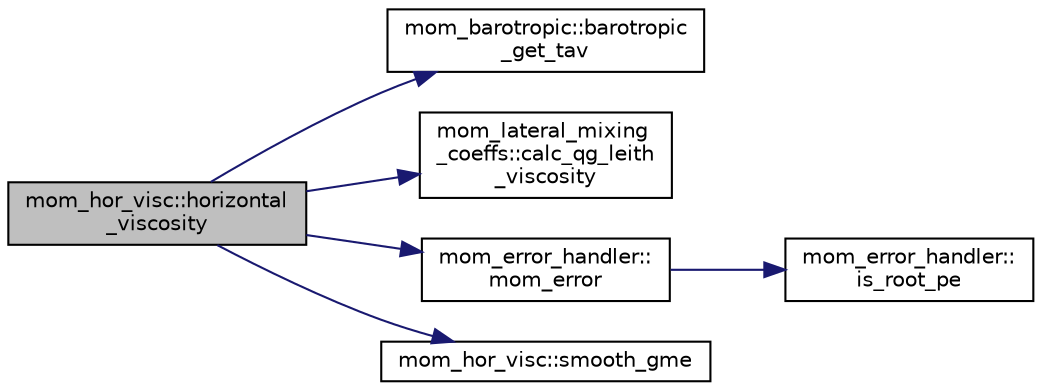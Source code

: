 digraph "mom_hor_visc::horizontal_viscosity"
{
 // INTERACTIVE_SVG=YES
 // LATEX_PDF_SIZE
  edge [fontname="Helvetica",fontsize="10",labelfontname="Helvetica",labelfontsize="10"];
  node [fontname="Helvetica",fontsize="10",shape=record];
  rankdir="LR";
  Node1 [label="mom_hor_visc::horizontal\l_viscosity",height=0.2,width=0.4,color="black", fillcolor="grey75", style="filled", fontcolor="black",tooltip="Calculates the acceleration due to the horizontal viscosity."];
  Node1 -> Node2 [color="midnightblue",fontsize="10",style="solid",fontname="Helvetica"];
  Node2 [label="mom_barotropic::barotropic\l_get_tav",height=0.2,width=0.4,color="black", fillcolor="white", style="filled",URL="$namespacemom__barotropic.html#aa059fdf7e6002b13d942f96ef17a5db6",tooltip="Copies ubtav and vbtav from private type into arrays."];
  Node1 -> Node3 [color="midnightblue",fontsize="10",style="solid",fontname="Helvetica"];
  Node3 [label="mom_lateral_mixing\l_coeffs::calc_qg_leith\l_viscosity",height=0.2,width=0.4,color="black", fillcolor="white", style="filled",URL="$namespacemom__lateral__mixing__coeffs.html#a212e9e850d4db8f321e0398f4090fee0",tooltip="Calculates the Leith Laplacian and bi-harmonic viscosity coefficients."];
  Node1 -> Node4 [color="midnightblue",fontsize="10",style="solid",fontname="Helvetica"];
  Node4 [label="mom_error_handler::\lmom_error",height=0.2,width=0.4,color="black", fillcolor="white", style="filled",URL="$namespacemom__error__handler.html#a460cfb79a06c29fc249952c2a3710d67",tooltip="This provides a convenient interface for writing an mpp_error message with run-time filter based on a..."];
  Node4 -> Node5 [color="midnightblue",fontsize="10",style="solid",fontname="Helvetica"];
  Node5 [label="mom_error_handler::\lis_root_pe",height=0.2,width=0.4,color="black", fillcolor="white", style="filled",URL="$namespacemom__error__handler.html#ad5f00a53059c72fe2332d1436c80ca71",tooltip="This returns .true. if the current PE is the root PE."];
  Node1 -> Node6 [color="midnightblue",fontsize="10",style="solid",fontname="Helvetica"];
  Node6 [label="mom_hor_visc::smooth_gme",height=0.2,width=0.4,color="black", fillcolor="white", style="filled",URL="$namespacemom__hor__visc.html#a686fed1d7dd5311ab016b6f637aa7304",tooltip="Apply a 1-1-4-1-1 Laplacian filter one time on GME diffusive flux to reduce any horizontal two-grid-p..."];
}
